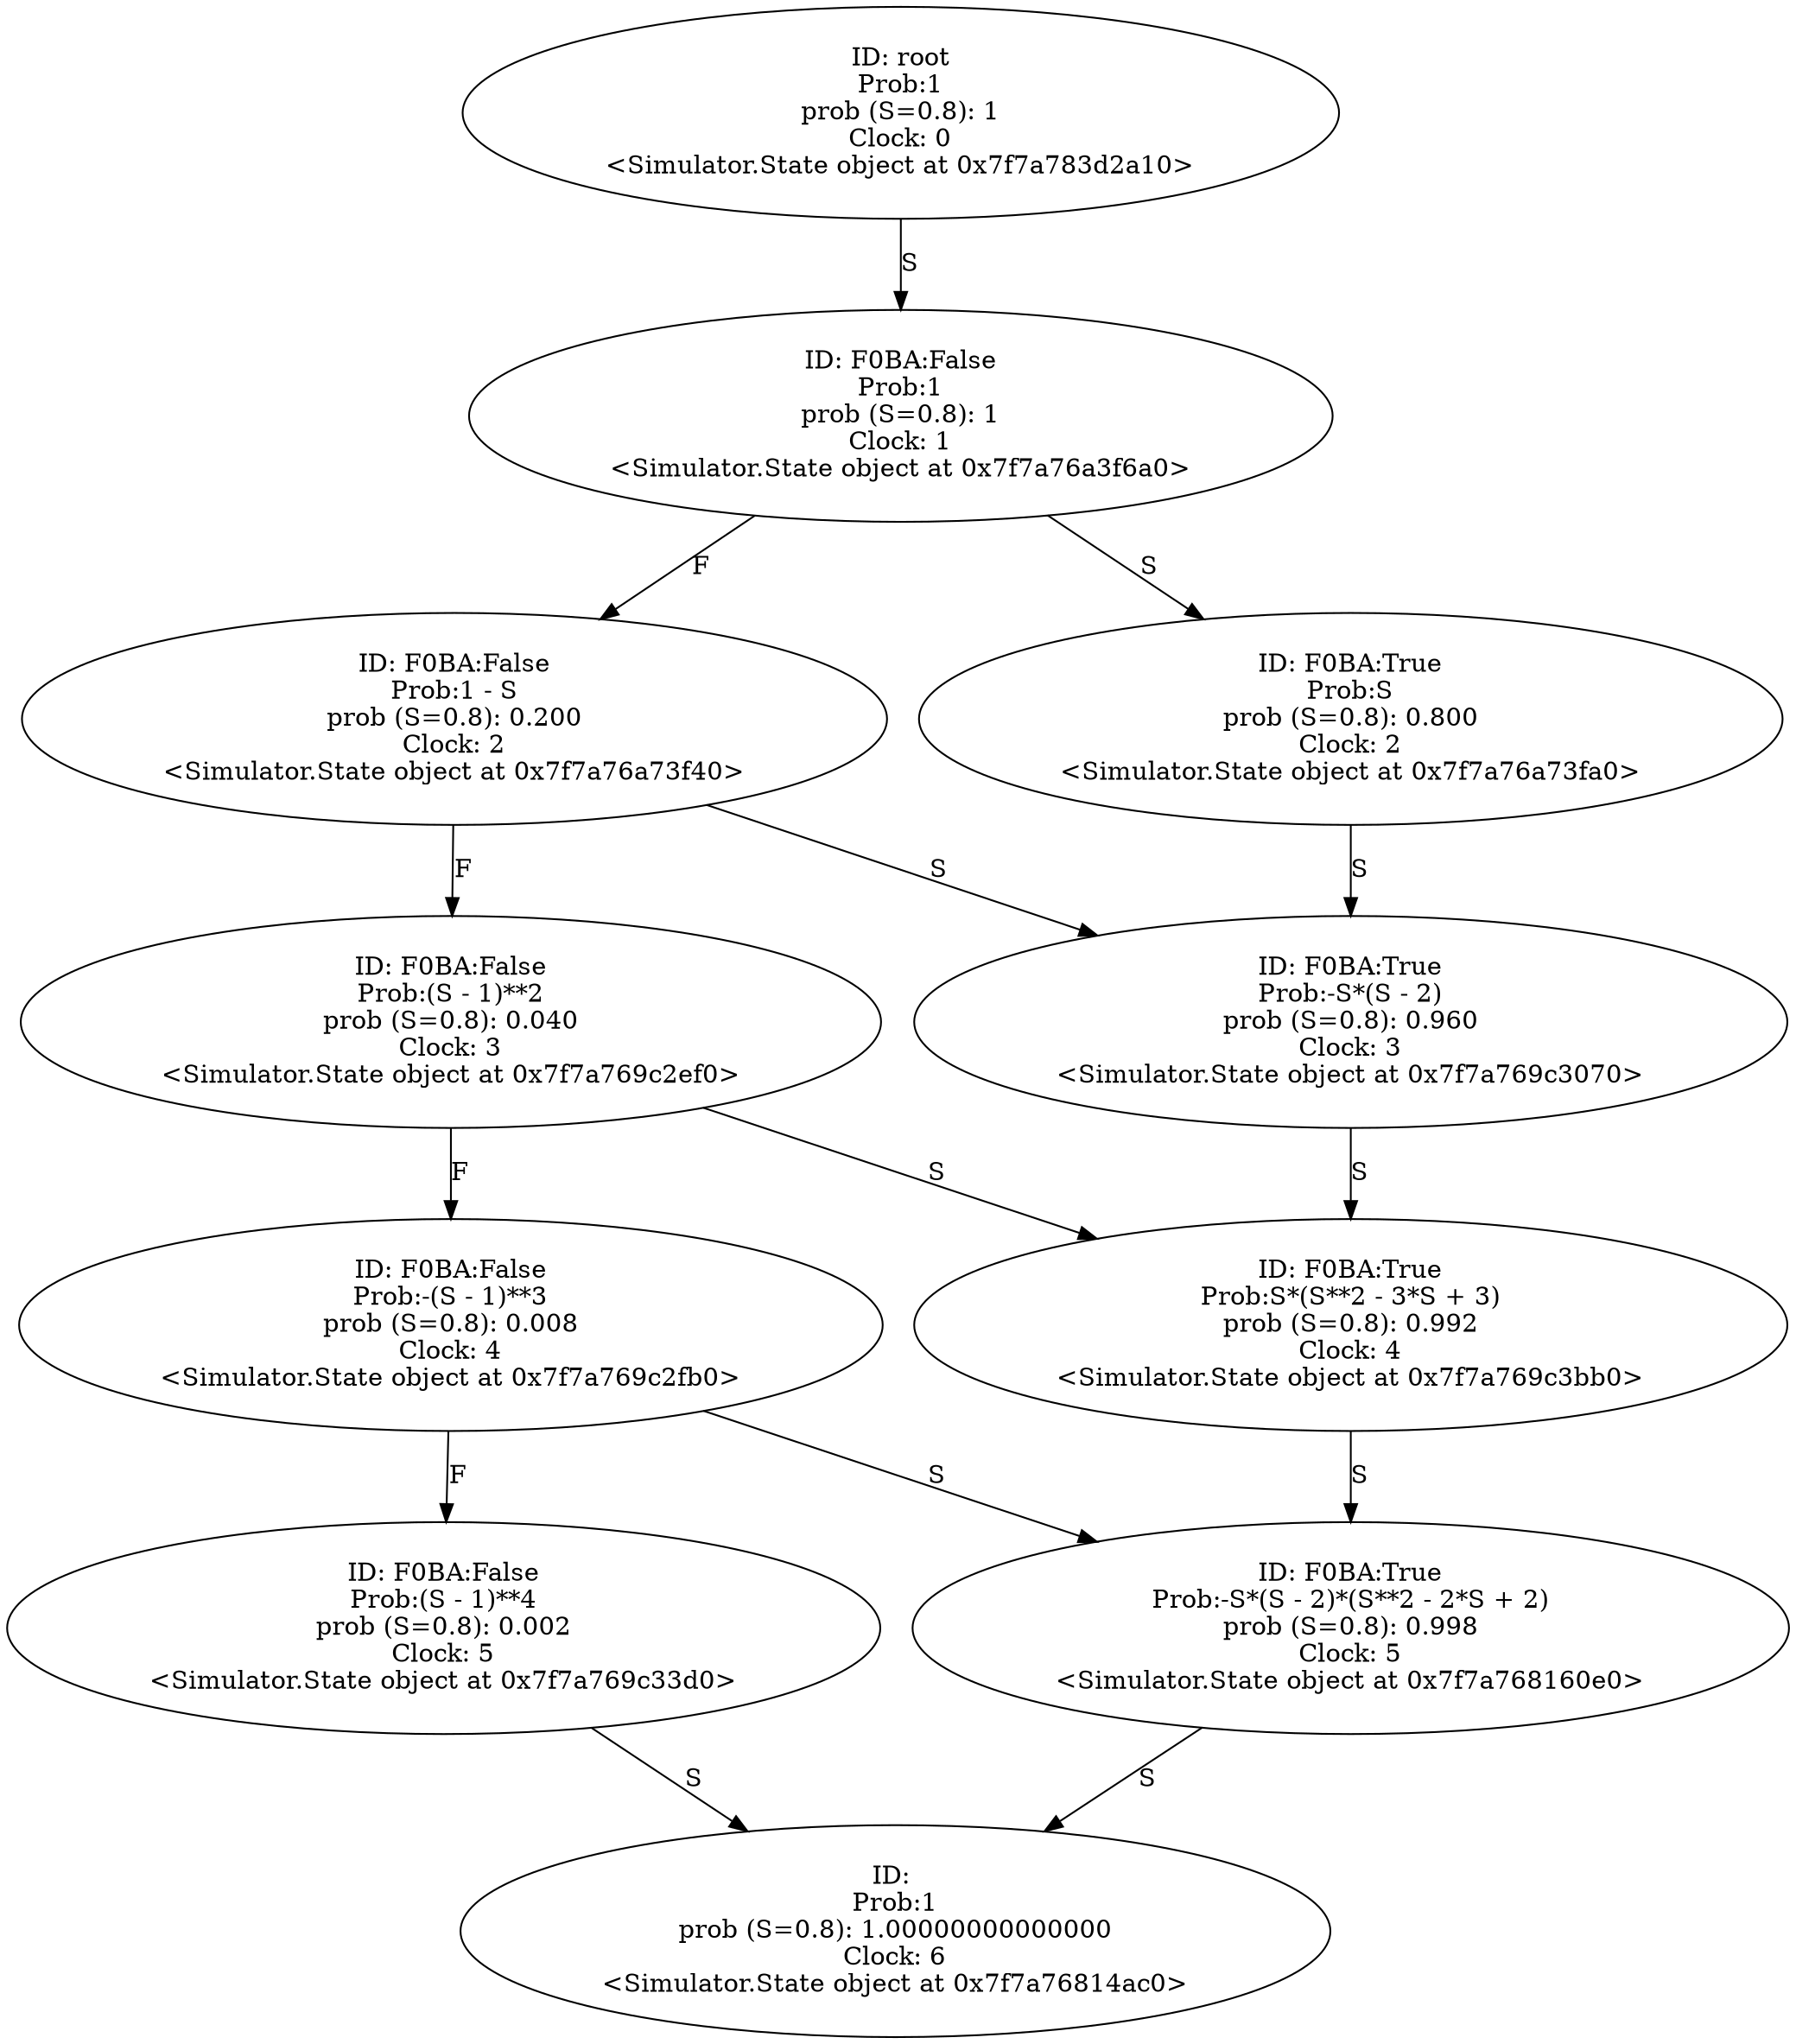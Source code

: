 digraph "./Output/pulls.wrp" {
	<Simulator.State object at 0x7f7a783d2a10> [label="ID: root
Prob:1
prob (S=0.8): 1
Clock: 0
<Simulator.State object at 0x7f7a783d2a10>"]
	<Simulator.State object at 0x7f7a783d2a10> -> <Simulator.State object at 0x7f7a76a3f6a0> [label=S]
	<Simulator.State object at 0x7f7a76a3f6a0> [label="ID: F0BA:False
Prob:1
prob (S=0.8): 1
Clock: 1
<Simulator.State object at 0x7f7a76a3f6a0>"]
	<Simulator.State object at 0x7f7a76a3f6a0> -> <Simulator.State object at 0x7f7a76a73f40> [label=F]
	<Simulator.State object at 0x7f7a76a3f6a0> -> <Simulator.State object at 0x7f7a76a73fa0> [label=S]
	<Simulator.State object at 0x7f7a76a73f40> [label="ID: F0BA:False
Prob:1 - S
prob (S=0.8): 0.200
Clock: 2
<Simulator.State object at 0x7f7a76a73f40>"]
	<Simulator.State object at 0x7f7a76a73f40> -> <Simulator.State object at 0x7f7a769c2ef0> [label=F]
	<Simulator.State object at 0x7f7a76a73f40> -> <Simulator.State object at 0x7f7a769c3070> [label=S]
	<Simulator.State object at 0x7f7a76a73fa0> [label="ID: F0BA:True
Prob:S
prob (S=0.8): 0.800
Clock: 2
<Simulator.State object at 0x7f7a76a73fa0>"]
	<Simulator.State object at 0x7f7a76a73fa0> -> <Simulator.State object at 0x7f7a769c3070> [label=S]
	<Simulator.State object at 0x7f7a769c2ef0> [label="ID: F0BA:False
Prob:(S - 1)**2
prob (S=0.8): 0.040
Clock: 3
<Simulator.State object at 0x7f7a769c2ef0>"]
	<Simulator.State object at 0x7f7a769c2ef0> -> <Simulator.State object at 0x7f7a769c2fb0> [label=F]
	<Simulator.State object at 0x7f7a769c2ef0> -> <Simulator.State object at 0x7f7a769c3bb0> [label=S]
	<Simulator.State object at 0x7f7a769c3070> [label="ID: F0BA:True
Prob:-S*(S - 2)
prob (S=0.8): 0.960
Clock: 3
<Simulator.State object at 0x7f7a769c3070>"]
	<Simulator.State object at 0x7f7a769c3070> -> <Simulator.State object at 0x7f7a769c3bb0> [label=S]
	<Simulator.State object at 0x7f7a769c2fb0> [label="ID: F0BA:False
Prob:-(S - 1)**3
prob (S=0.8): 0.008
Clock: 4
<Simulator.State object at 0x7f7a769c2fb0>"]
	<Simulator.State object at 0x7f7a769c2fb0> -> <Simulator.State object at 0x7f7a769c33d0> [label=F]
	<Simulator.State object at 0x7f7a769c2fb0> -> <Simulator.State object at 0x7f7a768160e0> [label=S]
	<Simulator.State object at 0x7f7a769c3bb0> [label="ID: F0BA:True
Prob:S*(S**2 - 3*S + 3)
prob (S=0.8): 0.992
Clock: 4
<Simulator.State object at 0x7f7a769c3bb0>"]
	<Simulator.State object at 0x7f7a769c3bb0> -> <Simulator.State object at 0x7f7a768160e0> [label=S]
	<Simulator.State object at 0x7f7a769c33d0> [label="ID: F0BA:False
Prob:(S - 1)**4
prob (S=0.8): 0.002
Clock: 5
<Simulator.State object at 0x7f7a769c33d0>"]
	<Simulator.State object at 0x7f7a769c33d0> -> <Simulator.State object at 0x7f7a76814ac0> [label=S]
	<Simulator.State object at 0x7f7a768160e0> [label="ID: F0BA:True
Prob:-S*(S - 2)*(S**2 - 2*S + 2)
prob (S=0.8): 0.998
Clock: 5
<Simulator.State object at 0x7f7a768160e0>"]
	<Simulator.State object at 0x7f7a768160e0> -> <Simulator.State object at 0x7f7a76814ac0> [label=S]
	<Simulator.State object at 0x7f7a76814ac0> [label="ID: 
Prob:1
prob (S=0.8): 1.00000000000000
Clock: 6
<Simulator.State object at 0x7f7a76814ac0>"]
}
